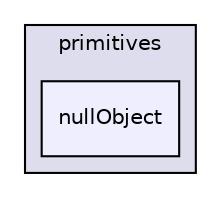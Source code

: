 digraph "src/OpenFOAM/primitives/nullObject" {
  bgcolor=transparent;
  compound=true
  node [ fontsize="10", fontname="Helvetica"];
  edge [ labelfontsize="10", labelfontname="Helvetica"];
  subgraph clusterdir_3e50f45338116b169052b428016851aa {
    graph [ bgcolor="#ddddee", pencolor="black", label="primitives" fontname="Helvetica", fontsize="10", URL="dir_3e50f45338116b169052b428016851aa.html"]
  dir_7aca3e0a7045fc902b8f4d4bfc476d9f [shape=box, label="nullObject", style="filled", fillcolor="#eeeeff", pencolor="black", URL="dir_7aca3e0a7045fc902b8f4d4bfc476d9f.html"];
  }
}
